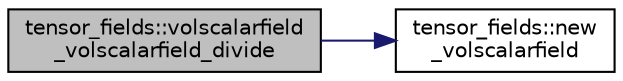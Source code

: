 digraph "tensor_fields::volscalarfield_volscalarfield_divide"
{
 // LATEX_PDF_SIZE
  edge [fontname="Helvetica",fontsize="10",labelfontname="Helvetica",labelfontsize="10"];
  node [fontname="Helvetica",fontsize="10",shape=record];
  rankdir="LR";
  Node1 [label="tensor_fields::volscalarfield\l_volscalarfield_divide",height=0.2,width=0.4,color="black", fillcolor="grey75", style="filled", fontcolor="black",tooltip=" "];
  Node1 -> Node2 [color="midnightblue",fontsize="10",style="solid"];
  Node2 [label="tensor_fields::new\l_volscalarfield",height=0.2,width=0.4,color="black", fillcolor="white", style="filled",URL="$namespacetensor__fields.html#a596d7733e2f19fb55fe7f09b704d4a16",tooltip=" "];
}
